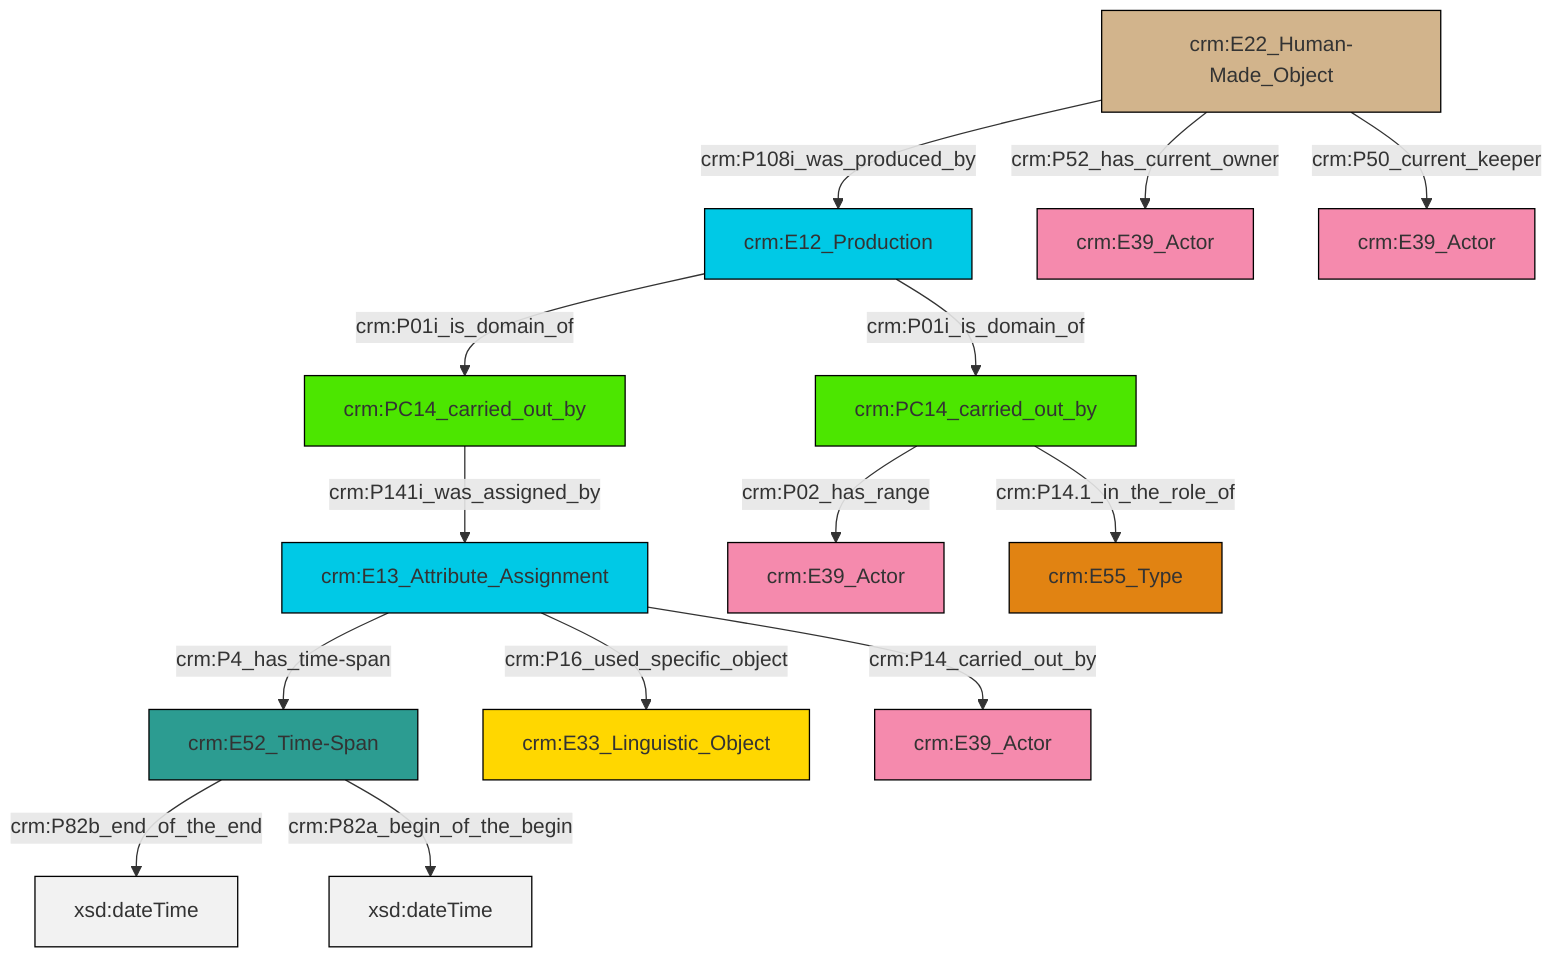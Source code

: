 graph TD
classDef Literal fill:#f2f2f2,stroke:#000000;
classDef CRM_Entity fill:#FFFFFF,stroke:#000000;
classDef Temporal_Entity fill:#00C9E6, stroke:#000000;
classDef Type fill:#E18312, stroke:#000000;
classDef Time-Span fill:#2C9C91, stroke:#000000;
classDef Appellation fill:#FFEB7F, stroke:#000000;
classDef Place fill:#008836, stroke:#000000;
classDef Persistent_Item fill:#B266B2, stroke:#000000;
classDef Conceptual_Object fill:#FFD700, stroke:#000000;
classDef Physical_Thing fill:#D2B48C, stroke:#000000;
classDef Actor fill:#f58aad, stroke:#000000;
classDef PC_Classes fill:#4ce600, stroke:#000000;
classDef Multi fill:#cccccc,stroke:#000000;

0["crm:E52_Time-Span"]:::Time-Span -->|crm:P82b_end_of_the_end| 1[xsd:dateTime]:::Literal
4["crm:PC14_carried_out_by"]:::PC_Classes -->|crm:P141i_was_assigned_by| 5["crm:E13_Attribute_Assignment"]:::Temporal_Entity
5["crm:E13_Attribute_Assignment"]:::Temporal_Entity -->|crm:P4_has_time-span| 0["crm:E52_Time-Span"]:::Time-Span
2["crm:E22_Human-Made_Object"]:::Physical_Thing -->|crm:P108i_was_produced_by| 11["crm:E12_Production"]:::Temporal_Entity
2["crm:E22_Human-Made_Object"]:::Physical_Thing -->|crm:P52_has_current_owner| 13["crm:E39_Actor"]:::Actor
0["crm:E52_Time-Span"]:::Time-Span -->|crm:P82a_begin_of_the_begin| 14[xsd:dateTime]:::Literal
2["crm:E22_Human-Made_Object"]:::Physical_Thing -->|crm:P50_current_keeper| 15["crm:E39_Actor"]:::Actor
11["crm:E12_Production"]:::Temporal_Entity -->|crm:P01i_is_domain_of| 8["crm:PC14_carried_out_by"]:::PC_Classes
11["crm:E12_Production"]:::Temporal_Entity -->|crm:P01i_is_domain_of| 4["crm:PC14_carried_out_by"]:::PC_Classes
5["crm:E13_Attribute_Assignment"]:::Temporal_Entity -->|crm:P14_carried_out_by| 23["crm:E39_Actor"]:::Actor
5["crm:E13_Attribute_Assignment"]:::Temporal_Entity -->|crm:P16_used_specific_object| 21["crm:E33_Linguistic_Object"]:::Conceptual_Object
8["crm:PC14_carried_out_by"]:::PC_Classes -->|crm:P02_has_range| 6["crm:E39_Actor"]:::Actor
8["crm:PC14_carried_out_by"]:::PC_Classes -->|crm:P14.1_in_the_role_of| 18["crm:E55_Type"]:::Type